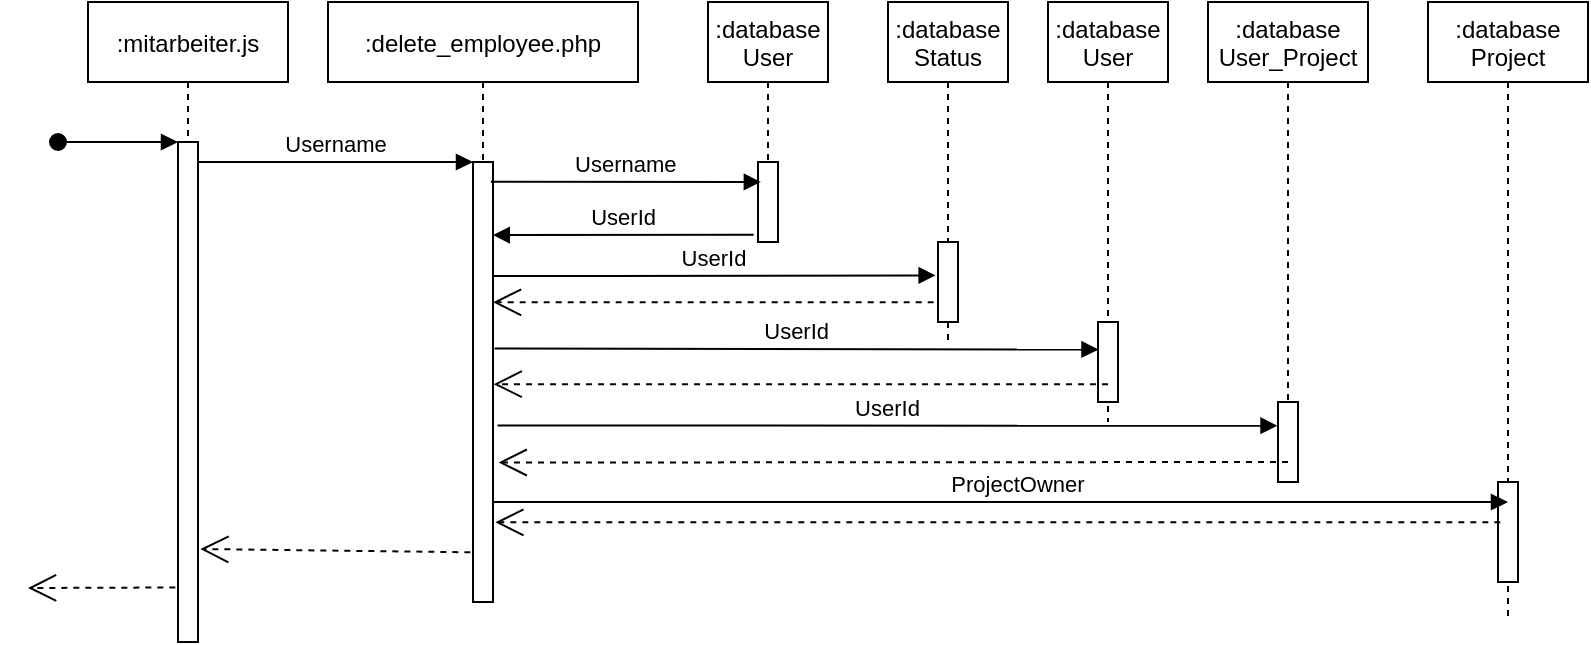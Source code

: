 <mxfile version="15.8.7" type="device"><diagram id="kgpKYQtTHZ0yAKxKKP6v" name="Page-1"><mxGraphModel dx="1968" dy="754" grid="1" gridSize="10" guides="1" tooltips="1" connect="1" arrows="1" fold="1" page="1" pageScale="1" pageWidth="850" pageHeight="1100" math="0" shadow="0"><root><mxCell id="0"/><mxCell id="1" parent="0"/><mxCell id="3nuBFxr9cyL0pnOWT2aG-1" value=":mitarbeiter.js" style="shape=umlLifeline;perimeter=lifelinePerimeter;container=1;collapsible=0;recursiveResize=0;rounded=0;shadow=0;strokeWidth=1;" parent="1" vertex="1"><mxGeometry x="40" y="80" width="100" height="320" as="geometry"/></mxCell><mxCell id="3nuBFxr9cyL0pnOWT2aG-2" value="" style="points=[];perimeter=orthogonalPerimeter;rounded=0;shadow=0;strokeWidth=1;" parent="3nuBFxr9cyL0pnOWT2aG-1" vertex="1"><mxGeometry x="45" y="70" width="10" height="250" as="geometry"/></mxCell><mxCell id="3nuBFxr9cyL0pnOWT2aG-3" value="" style="verticalAlign=bottom;startArrow=oval;endArrow=block;startSize=8;shadow=0;strokeWidth=1;" parent="3nuBFxr9cyL0pnOWT2aG-1" target="3nuBFxr9cyL0pnOWT2aG-2" edge="1"><mxGeometry relative="1" as="geometry"><mxPoint x="-15" y="70" as="sourcePoint"/></mxGeometry></mxCell><mxCell id="53PvX7XFHgvaSlVBrzV6-23" value="" style="endArrow=open;endSize=12;dashed=1;html=1;rounded=0;exitX=-0.133;exitY=0.891;exitDx=0;exitDy=0;exitPerimeter=0;" edge="1" parent="3nuBFxr9cyL0pnOWT2aG-1" source="3nuBFxr9cyL0pnOWT2aG-2"><mxGeometry width="160" relative="1" as="geometry"><mxPoint x="40" y="250" as="sourcePoint"/><mxPoint x="-30" y="293" as="targetPoint"/></mxGeometry></mxCell><mxCell id="3nuBFxr9cyL0pnOWT2aG-5" value=":delete_employee.php" style="shape=umlLifeline;perimeter=lifelinePerimeter;container=1;collapsible=0;recursiveResize=0;rounded=0;shadow=0;strokeWidth=1;" parent="1" vertex="1"><mxGeometry x="160" y="80" width="155" height="300" as="geometry"/></mxCell><mxCell id="3nuBFxr9cyL0pnOWT2aG-6" value="" style="points=[];perimeter=orthogonalPerimeter;rounded=0;shadow=0;strokeWidth=1;" parent="3nuBFxr9cyL0pnOWT2aG-5" vertex="1"><mxGeometry x="72.5" y="80" width="10" height="220" as="geometry"/></mxCell><mxCell id="3nuBFxr9cyL0pnOWT2aG-8" value="Username" style="verticalAlign=bottom;endArrow=block;entryX=0;entryY=0;shadow=0;strokeWidth=1;" parent="1" source="3nuBFxr9cyL0pnOWT2aG-2" target="3nuBFxr9cyL0pnOWT2aG-6" edge="1"><mxGeometry relative="1" as="geometry"><mxPoint x="195" y="160" as="sourcePoint"/></mxGeometry></mxCell><mxCell id="53PvX7XFHgvaSlVBrzV6-2" value=":database&#10;User" style="shape=umlLifeline;perimeter=lifelinePerimeter;container=1;collapsible=0;recursiveResize=0;rounded=0;shadow=0;strokeWidth=1;" vertex="1" parent="1"><mxGeometry x="350" y="80" width="60" height="120" as="geometry"/></mxCell><mxCell id="53PvX7XFHgvaSlVBrzV6-3" value="" style="points=[];perimeter=orthogonalPerimeter;rounded=0;shadow=0;strokeWidth=1;" vertex="1" parent="53PvX7XFHgvaSlVBrzV6-2"><mxGeometry x="25" y="80" width="10" height="40" as="geometry"/></mxCell><mxCell id="53PvX7XFHgvaSlVBrzV6-9" value="UserId" style="verticalAlign=bottom;endArrow=block;shadow=0;strokeWidth=1;exitX=-0.22;exitY=0.91;exitDx=0;exitDy=0;exitPerimeter=0;entryX=0.988;entryY=0.166;entryDx=0;entryDy=0;entryPerimeter=0;" edge="1" parent="1" source="53PvX7XFHgvaSlVBrzV6-3" target="3nuBFxr9cyL0pnOWT2aG-6"><mxGeometry relative="1" as="geometry"><mxPoint x="450" y="190" as="sourcePoint"/><mxPoint x="320" y="190" as="targetPoint"/><Array as="points"/></mxGeometry></mxCell><mxCell id="53PvX7XFHgvaSlVBrzV6-12" value="UserId" style="verticalAlign=bottom;endArrow=block;shadow=0;strokeWidth=1;entryX=-0.119;entryY=0.418;entryDx=0;entryDy=0;entryPerimeter=0;" edge="1" parent="1" source="3nuBFxr9cyL0pnOWT2aG-6" target="53PvX7XFHgvaSlVBrzV6-29"><mxGeometry relative="1" as="geometry"><mxPoint x="320" y="220.0" as="sourcePoint"/><mxPoint x="490" y="220" as="targetPoint"/><Array as="points"><mxPoint x="290" y="217"/></Array></mxGeometry></mxCell><mxCell id="53PvX7XFHgvaSlVBrzV6-22" value="" style="endArrow=open;endSize=12;dashed=1;html=1;rounded=0;entryX=1.117;entryY=0.814;entryDx=0;entryDy=0;entryPerimeter=0;exitX=-0.133;exitY=0.887;exitDx=0;exitDy=0;exitPerimeter=0;" edge="1" parent="1" source="3nuBFxr9cyL0pnOWT2aG-6" target="3nuBFxr9cyL0pnOWT2aG-2"><mxGeometry width="160" relative="1" as="geometry"><mxPoint x="190" y="354" as="sourcePoint"/><mxPoint x="100" y="290" as="targetPoint"/></mxGeometry></mxCell><mxCell id="53PvX7XFHgvaSlVBrzV6-8" value="Username" style="verticalAlign=bottom;endArrow=block;shadow=0;strokeWidth=1;entryX=0.143;entryY=0.249;entryDx=0;entryDy=0;entryPerimeter=0;exitX=0.893;exitY=0.045;exitDx=0;exitDy=0;exitPerimeter=0;" edge="1" parent="1" source="3nuBFxr9cyL0pnOWT2aG-6" target="53PvX7XFHgvaSlVBrzV6-3"><mxGeometry relative="1" as="geometry"><mxPoint x="250" y="170" as="sourcePoint"/><mxPoint x="430" y="170" as="targetPoint"/></mxGeometry></mxCell><mxCell id="53PvX7XFHgvaSlVBrzV6-28" value=":database&#10;Status" style="shape=umlLifeline;perimeter=lifelinePerimeter;container=1;collapsible=0;recursiveResize=0;rounded=0;shadow=0;strokeWidth=1;" vertex="1" parent="1"><mxGeometry x="440" y="80" width="60" height="170" as="geometry"/></mxCell><mxCell id="53PvX7XFHgvaSlVBrzV6-29" value="" style="points=[];perimeter=orthogonalPerimeter;rounded=0;shadow=0;strokeWidth=1;" vertex="1" parent="53PvX7XFHgvaSlVBrzV6-28"><mxGeometry x="25" y="120" width="10" height="40" as="geometry"/></mxCell><mxCell id="53PvX7XFHgvaSlVBrzV6-32" value=":database&#10;User" style="shape=umlLifeline;perimeter=lifelinePerimeter;container=1;collapsible=0;recursiveResize=0;rounded=0;shadow=0;strokeWidth=1;" vertex="1" parent="1"><mxGeometry x="520" y="80" width="60" height="210" as="geometry"/></mxCell><mxCell id="53PvX7XFHgvaSlVBrzV6-33" value="" style="points=[];perimeter=orthogonalPerimeter;rounded=0;shadow=0;strokeWidth=1;" vertex="1" parent="53PvX7XFHgvaSlVBrzV6-32"><mxGeometry x="25" y="160" width="10" height="40" as="geometry"/></mxCell><mxCell id="53PvX7XFHgvaSlVBrzV6-34" value="UserId" style="verticalAlign=bottom;endArrow=block;shadow=0;strokeWidth=1;exitX=1.083;exitY=0.424;exitDx=0;exitDy=0;exitPerimeter=0;entryX=0.024;entryY=0.344;entryDx=0;entryDy=0;entryPerimeter=0;" edge="1" parent="1" source="3nuBFxr9cyL0pnOWT2aG-6" target="53PvX7XFHgvaSlVBrzV6-33"><mxGeometry relative="1" as="geometry"><mxPoint x="250" y="260.0" as="sourcePoint"/><mxPoint x="540" y="253" as="targetPoint"/></mxGeometry></mxCell><mxCell id="53PvX7XFHgvaSlVBrzV6-35" value=":database&#10;User_Project" style="shape=umlLifeline;perimeter=lifelinePerimeter;container=1;collapsible=0;recursiveResize=0;rounded=0;shadow=0;strokeWidth=1;" vertex="1" parent="1"><mxGeometry x="600" y="80" width="80" height="240" as="geometry"/></mxCell><mxCell id="53PvX7XFHgvaSlVBrzV6-36" value="" style="points=[];perimeter=orthogonalPerimeter;rounded=0;shadow=0;strokeWidth=1;" vertex="1" parent="53PvX7XFHgvaSlVBrzV6-35"><mxGeometry x="35" y="200" width="10" height="40" as="geometry"/></mxCell><mxCell id="53PvX7XFHgvaSlVBrzV6-37" value="UserId" style="verticalAlign=bottom;endArrow=block;shadow=0;strokeWidth=1;entryX=-0.024;entryY=0.296;entryDx=0;entryDy=0;entryPerimeter=0;exitX=1.226;exitY=0.599;exitDx=0;exitDy=0;exitPerimeter=0;" edge="1" parent="1" source="3nuBFxr9cyL0pnOWT2aG-6" target="53PvX7XFHgvaSlVBrzV6-36"><mxGeometry relative="1" as="geometry"><mxPoint x="260" y="292" as="sourcePoint"/><mxPoint x="622.5" y="290" as="targetPoint"/></mxGeometry></mxCell><mxCell id="53PvX7XFHgvaSlVBrzV6-38" value=":database&#10;Project" style="shape=umlLifeline;perimeter=lifelinePerimeter;container=1;collapsible=0;recursiveResize=0;rounded=0;shadow=0;strokeWidth=1;" vertex="1" parent="1"><mxGeometry x="710" y="80" width="80" height="310" as="geometry"/></mxCell><mxCell id="53PvX7XFHgvaSlVBrzV6-39" value="" style="points=[];perimeter=orthogonalPerimeter;rounded=0;shadow=0;strokeWidth=1;" vertex="1" parent="53PvX7XFHgvaSlVBrzV6-38"><mxGeometry x="35" y="240" width="10" height="50" as="geometry"/></mxCell><mxCell id="53PvX7XFHgvaSlVBrzV6-11" value="ProjectOwner" style="verticalAlign=bottom;endArrow=block;shadow=0;strokeWidth=1;entryX=0.5;entryY=0.2;entryDx=0;entryDy=0;entryPerimeter=0;" edge="1" parent="1" source="3nuBFxr9cyL0pnOWT2aG-6" target="53PvX7XFHgvaSlVBrzV6-39"><mxGeometry x="0.034" relative="1" as="geometry"><mxPoint x="230" y="244.86" as="sourcePoint"/><mxPoint x="430" y="370" as="targetPoint"/><mxPoint as="offset"/></mxGeometry></mxCell><mxCell id="53PvX7XFHgvaSlVBrzV6-40" value="" style="endArrow=open;endSize=12;dashed=1;html=1;rounded=0;exitX=-0.217;exitY=0.754;exitDx=0;exitDy=0;exitPerimeter=0;" edge="1" parent="1" source="53PvX7XFHgvaSlVBrzV6-29" target="3nuBFxr9cyL0pnOWT2aG-6"><mxGeometry width="160" relative="1" as="geometry"><mxPoint x="448.9" y="229.58" as="sourcePoint"/><mxPoint x="311.1" y="229.58" as="targetPoint"/></mxGeometry></mxCell><mxCell id="53PvX7XFHgvaSlVBrzV6-41" value="" style="endArrow=open;endSize=12;dashed=1;html=1;rounded=0;exitX=0.5;exitY=0.777;exitDx=0;exitDy=0;exitPerimeter=0;entryX=1.033;entryY=0.505;entryDx=0;entryDy=0;entryPerimeter=0;" edge="1" parent="1" source="53PvX7XFHgvaSlVBrzV6-33" target="3nuBFxr9cyL0pnOWT2aG-6"><mxGeometry width="160" relative="1" as="geometry"><mxPoint x="477.8" y="270.0" as="sourcePoint"/><mxPoint x="340" y="270.0" as="targetPoint"/></mxGeometry></mxCell><mxCell id="53PvX7XFHgvaSlVBrzV6-42" value="" style="endArrow=open;endSize=12;dashed=1;html=1;rounded=0;exitX=0.5;exitY=0.75;exitDx=0;exitDy=0;exitPerimeter=0;entryX=1.283;entryY=0.683;entryDx=0;entryDy=0;entryPerimeter=0;" edge="1" parent="1" source="53PvX7XFHgvaSlVBrzV6-36" target="3nuBFxr9cyL0pnOWT2aG-6"><mxGeometry width="160" relative="1" as="geometry"><mxPoint x="410.0" y="310.0" as="sourcePoint"/><mxPoint x="272.2" y="310.0" as="targetPoint"/></mxGeometry></mxCell><mxCell id="53PvX7XFHgvaSlVBrzV6-44" value="" style="endArrow=open;endSize=12;dashed=1;html=1;rounded=0;exitX=0.117;exitY=0.403;exitDx=0;exitDy=0;exitPerimeter=0;entryX=1.117;entryY=0.819;entryDx=0;entryDy=0;entryPerimeter=0;" edge="1" parent="1" source="53PvX7XFHgvaSlVBrzV6-39" target="3nuBFxr9cyL0pnOWT2aG-6"><mxGeometry width="160" relative="1" as="geometry"><mxPoint x="577.8" y="340.0" as="sourcePoint"/><mxPoint x="440" y="340.0" as="targetPoint"/></mxGeometry></mxCell></root></mxGraphModel></diagram></mxfile>